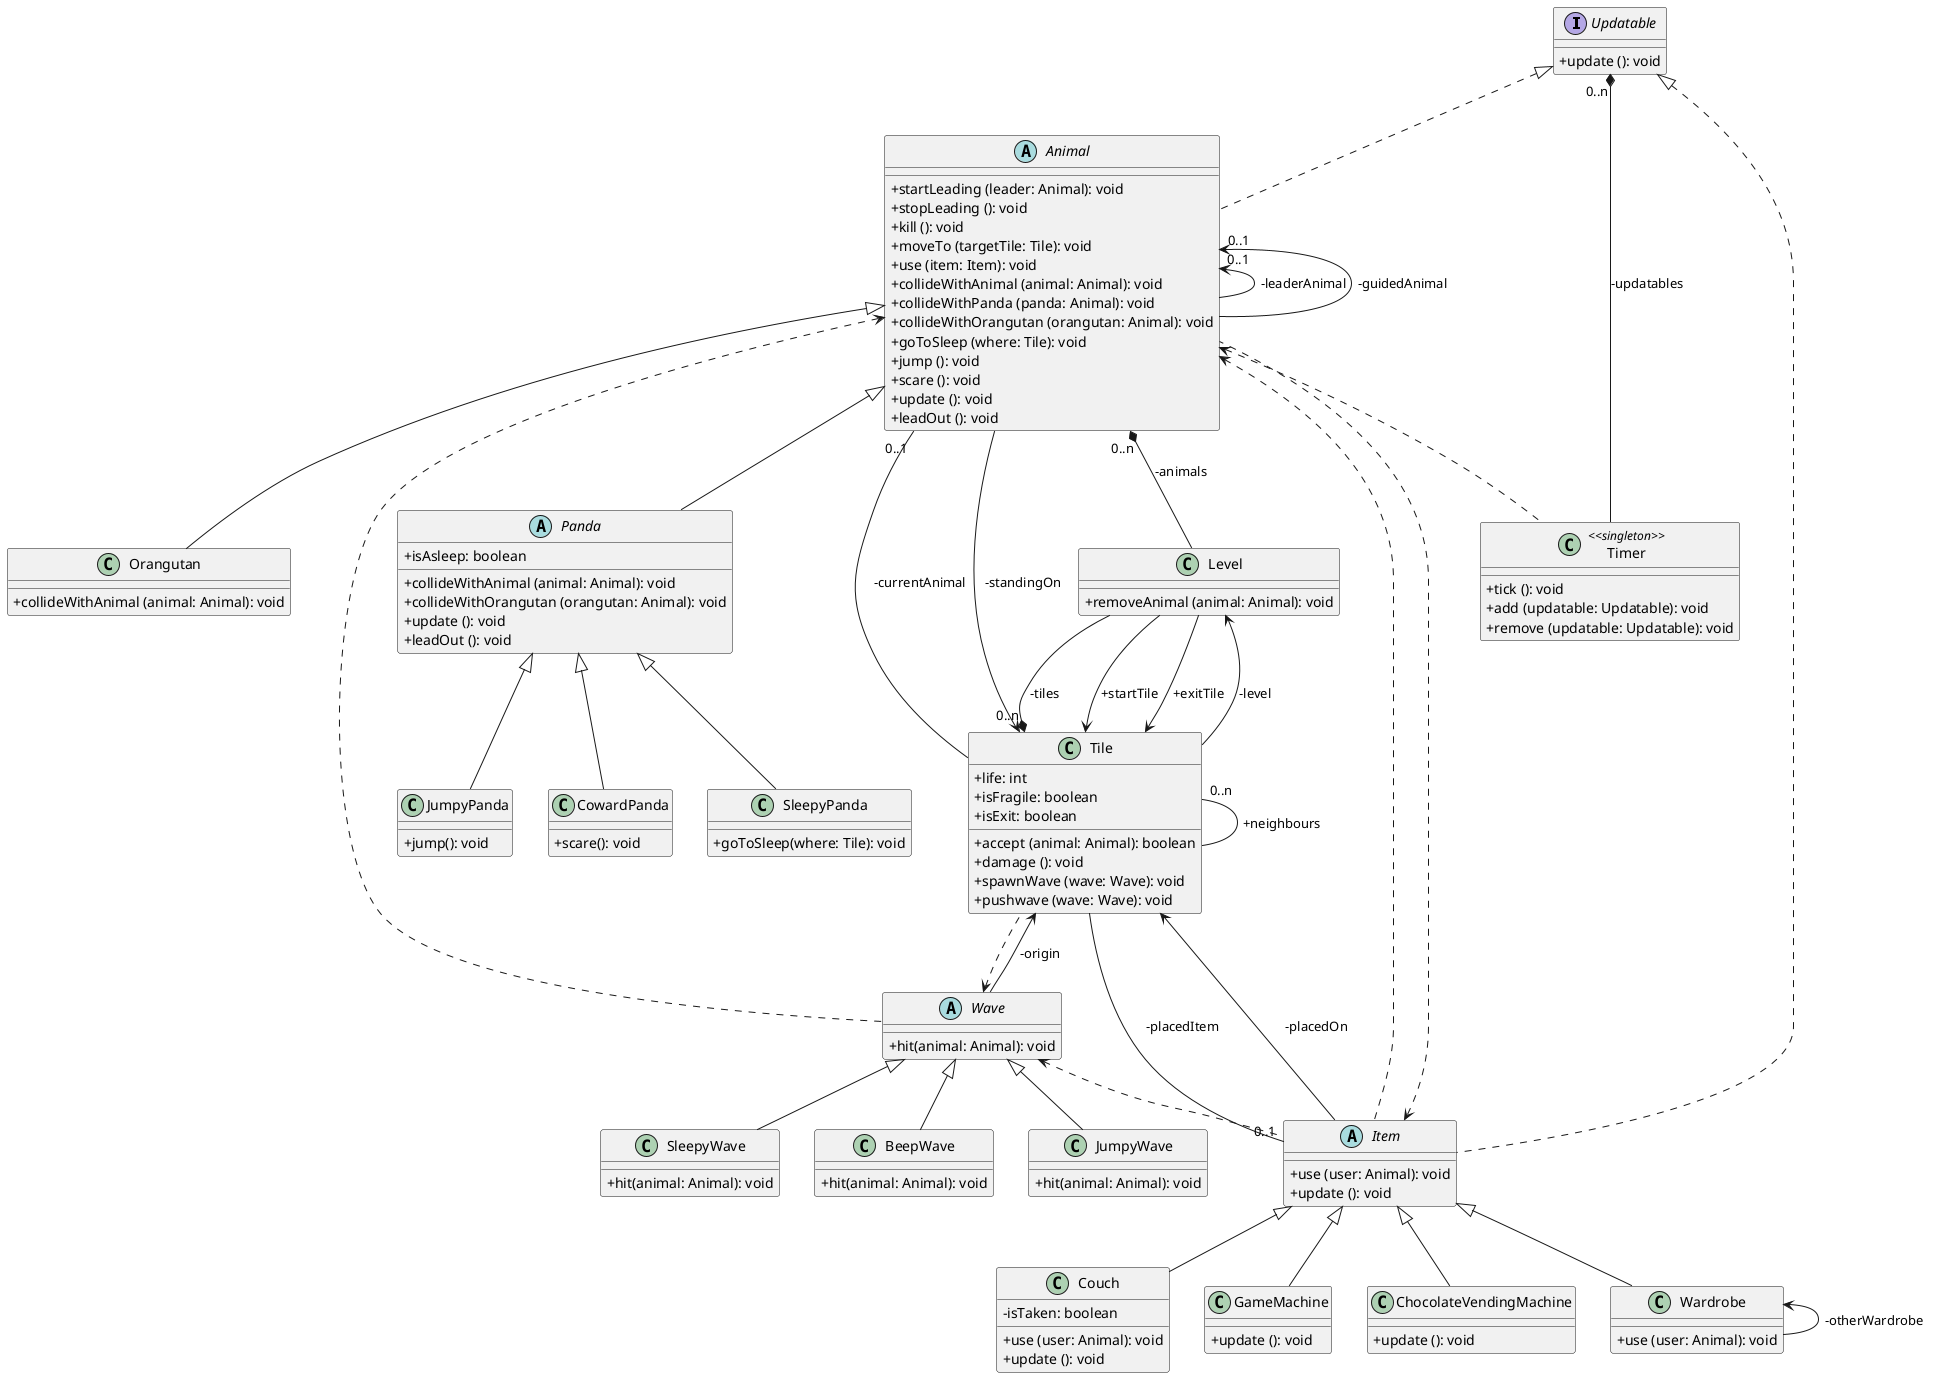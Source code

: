@startuml

skinparam classAttributeIconSize 0
skinparam guillemet false

' ==========
' Interfaces
' ==========

interface Updatable {
    +update (): void
}

' =======
' Classes
' =======

class Timer <<singleton>> {
    +tick (): void
    +add (updatable: Updatable): void
    +remove (updatable: Updatable): void
}

class Level {
    +removeAnimal (animal: Animal): void
}

class Tile {
    +life: int
    +isFragile: boolean
    +isExit: boolean
    +accept (animal: Animal): boolean
    +damage (): void
    +spawnWave (wave: Wave): void
    +pushwave (wave: Wave): void
}

abstract class Animal {
    +startLeading (leader: Animal): void
    +stopLeading (): void
    +kill (): void
    +moveTo (targetTile: Tile): void
    +use (item: Item): void
    +collideWithAnimal (animal: Animal): void
    +collideWithPanda (panda: Animal): void
    +collideWithOrangutan (orangutan: Animal): void
    +goToSleep (where: Tile): void
    +jump (): void
    +scare (): void
    +update (): void
    +leadOut (): void
}

abstract class Item {
    +use (user: Animal): void
    +update (): void
}

abstract class Panda {
    +isAsleep: boolean
    +collideWithAnimal (animal: Animal): void
    +collideWithOrangutan (orangutan: Animal): void
    +update (): void
    +leadOut (): void
}

class SleepyPanda {
    +goToSleep(where: Tile): void
}

class JumpyPanda {
    +jump(): void
}

class CowardPanda {
    +scare(): void
}

class Orangutan {
    +collideWithAnimal (animal: Animal): void
}

class Couch {
    -isTaken: boolean
    +use (user: Animal): void
    +update (): void
}

class GameMachine {
    +update (): void
}

class ChocolateVendingMachine {
    +update (): void
}

class Wardrobe {
    +use (user: Animal): void
}

abstract class Wave {
    +hit(animal: Animal): void
}

class SleepyWave{
    +hit(animal: Animal): void
}

class BeepWave{
    +hit(animal: Animal): void
}

class JumpyWave{
    +hit(animal: Animal): void
}
' ===========
' Inheritance
' ===========

Updatable <|.. Animal
Updatable <|.. Item

Animal <|-- Panda
Panda<|-- SleepyPanda
Panda<|-- JumpyPanda
Panda<|-- CowardPanda
Animal <|-- Orangutan

Item <|-- Couch
Item <|-- GameMachine
Item <|-- ChocolateVendingMachine
Item <|-- Wardrobe

Wave<|-- JumpyWave
Wave<|-- SleepyWave
Wave<|-- BeepWave

' ============
' Compositions
' ============

Updatable "0..n" *-- Timer : -updatables
Tile "0..n" *-- Level : -tiles
Animal "0..n" *-- Level : -animals

' ============
' Associations
' ============

Tile "0..n" -- Tile : +neighbours

Tile <-- Animal : -standingOn
Animal "0..1" -- Tile : -currentAnimal

Animal "0..1" <-- Animal : -leaderAnimal
Animal "0..1" <-- Animal : -guidedAnimal

Tile <-- Item : -placedOn
Item "0..1" -- Tile : -placedItem

Tile <-- Wave : -origin

Wave <.. Tile
Tile <-- Level : +startTile
Tile <-- Level : +exitTile

Animal <.. Item
Item <.. Animal

Wardrobe <-- Wardrobe : -otherWardrobe

Level <-- Tile : -level

Animal <.. Wave

Animal <.. Timer

Wave <.. Item

@enduml